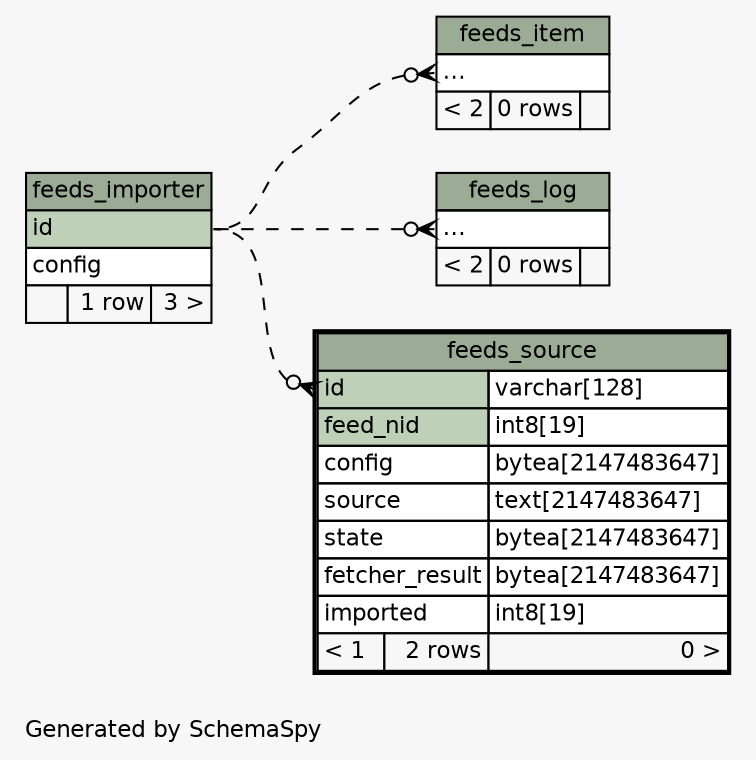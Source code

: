 // dot 2.30.1 on Mac OS X 10.8.3
// SchemaSpy rev 590
digraph "impliedTwoDegreesRelationshipsDiagram" {
  graph [
    rankdir="RL"
    bgcolor="#f7f7f7"
    label="\nGenerated by SchemaSpy"
    labeljust="l"
    nodesep="0.18"
    ranksep="0.46"
    fontname="Helvetica"
    fontsize="11"
  ];
  node [
    fontname="Helvetica"
    fontsize="11"
    shape="plaintext"
  ];
  edge [
    arrowsize="0.8"
  ];
  "feeds_item":"elipses":w -> "feeds_importer":"id":e [arrowhead=none dir=back arrowtail=crowodot style=dashed];
  "feeds_log":"elipses":w -> "feeds_importer":"id":e [arrowhead=none dir=back arrowtail=crowodot style=dashed];
  "feeds_source":"id":w -> "feeds_importer":"id":e [arrowhead=none dir=back arrowtail=crowodot style=dashed];
  "feeds_importer" [
    label=<
    <TABLE BORDER="0" CELLBORDER="1" CELLSPACING="0" BGCOLOR="#ffffff">
      <TR><TD COLSPAN="3" BGCOLOR="#9bab96" ALIGN="CENTER">feeds_importer</TD></TR>
      <TR><TD PORT="id" COLSPAN="3" BGCOLOR="#bed1b8" ALIGN="LEFT">id</TD></TR>
      <TR><TD PORT="config" COLSPAN="3" ALIGN="LEFT">config</TD></TR>
      <TR><TD ALIGN="LEFT" BGCOLOR="#f7f7f7">  </TD><TD ALIGN="RIGHT" BGCOLOR="#f7f7f7">1 row</TD><TD ALIGN="RIGHT" BGCOLOR="#f7f7f7">3 &gt;</TD></TR>
    </TABLE>>
    URL="feeds_importer.html"
    tooltip="feeds_importer"
  ];
  "feeds_item" [
    label=<
    <TABLE BORDER="0" CELLBORDER="1" CELLSPACING="0" BGCOLOR="#ffffff">
      <TR><TD COLSPAN="3" BGCOLOR="#9bab96" ALIGN="CENTER">feeds_item</TD></TR>
      <TR><TD PORT="elipses" COLSPAN="3" ALIGN="LEFT">...</TD></TR>
      <TR><TD ALIGN="LEFT" BGCOLOR="#f7f7f7">&lt; 2</TD><TD ALIGN="RIGHT" BGCOLOR="#f7f7f7">0 rows</TD><TD ALIGN="RIGHT" BGCOLOR="#f7f7f7">  </TD></TR>
    </TABLE>>
    URL="feeds_item.html"
    tooltip="feeds_item"
  ];
  "feeds_log" [
    label=<
    <TABLE BORDER="0" CELLBORDER="1" CELLSPACING="0" BGCOLOR="#ffffff">
      <TR><TD COLSPAN="3" BGCOLOR="#9bab96" ALIGN="CENTER">feeds_log</TD></TR>
      <TR><TD PORT="elipses" COLSPAN="3" ALIGN="LEFT">...</TD></TR>
      <TR><TD ALIGN="LEFT" BGCOLOR="#f7f7f7">&lt; 2</TD><TD ALIGN="RIGHT" BGCOLOR="#f7f7f7">0 rows</TD><TD ALIGN="RIGHT" BGCOLOR="#f7f7f7">  </TD></TR>
    </TABLE>>
    URL="feeds_log.html"
    tooltip="feeds_log"
  ];
  "feeds_source" [
    label=<
    <TABLE BORDER="2" CELLBORDER="1" CELLSPACING="0" BGCOLOR="#ffffff">
      <TR><TD COLSPAN="3" BGCOLOR="#9bab96" ALIGN="CENTER">feeds_source</TD></TR>
      <TR><TD PORT="id" COLSPAN="2" BGCOLOR="#bed1b8" ALIGN="LEFT">id</TD><TD PORT="id.type" ALIGN="LEFT">varchar[128]</TD></TR>
      <TR><TD PORT="feed_nid" COLSPAN="2" BGCOLOR="#bed1b8" ALIGN="LEFT">feed_nid</TD><TD PORT="feed_nid.type" ALIGN="LEFT">int8[19]</TD></TR>
      <TR><TD PORT="config" COLSPAN="2" ALIGN="LEFT">config</TD><TD PORT="config.type" ALIGN="LEFT">bytea[2147483647]</TD></TR>
      <TR><TD PORT="source" COLSPAN="2" ALIGN="LEFT">source</TD><TD PORT="source.type" ALIGN="LEFT">text[2147483647]</TD></TR>
      <TR><TD PORT="state" COLSPAN="2" ALIGN="LEFT">state</TD><TD PORT="state.type" ALIGN="LEFT">bytea[2147483647]</TD></TR>
      <TR><TD PORT="fetcher_result" COLSPAN="2" ALIGN="LEFT">fetcher_result</TD><TD PORT="fetcher_result.type" ALIGN="LEFT">bytea[2147483647]</TD></TR>
      <TR><TD PORT="imported" COLSPAN="2" ALIGN="LEFT">imported</TD><TD PORT="imported.type" ALIGN="LEFT">int8[19]</TD></TR>
      <TR><TD ALIGN="LEFT" BGCOLOR="#f7f7f7">&lt; 1</TD><TD ALIGN="RIGHT" BGCOLOR="#f7f7f7">2 rows</TD><TD ALIGN="RIGHT" BGCOLOR="#f7f7f7">0 &gt;</TD></TR>
    </TABLE>>
    URL="feeds_source.html"
    tooltip="feeds_source"
  ];
}
